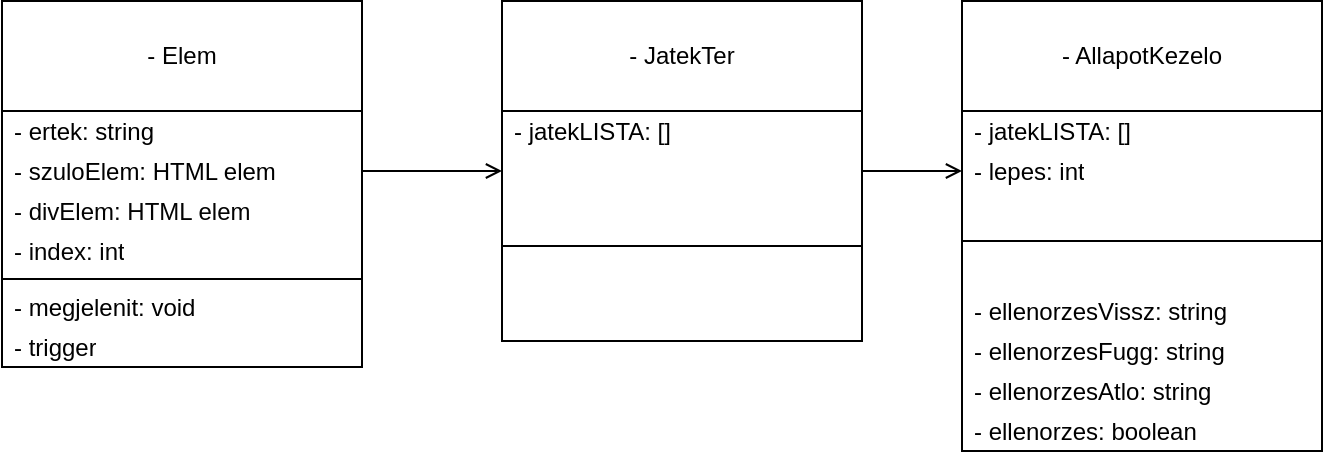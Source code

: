<mxfile version="24.3.1" type="github">
  <diagram name="1 oldal" id="pj4GQX1oL8ujKDz9aLDz">
    <mxGraphModel dx="841" dy="415" grid="1" gridSize="10" guides="1" tooltips="1" connect="1" arrows="1" fold="1" page="1" pageScale="1" pageWidth="827" pageHeight="1169" math="0" shadow="0">
      <root>
        <mxCell id="0" />
        <mxCell id="1" parent="0" />
        <mxCell id="eRL9AhovdLlchGVm_npt-1" value="- Elem" style="swimlane;fontStyle=0;align=center;verticalAlign=middle;childLayout=stackLayout;horizontal=1;startSize=55;horizontalStack=0;resizeParent=1;resizeParentMax=0;resizeLast=0;collapsible=0;marginBottom=0;html=1;whiteSpace=wrap;" vertex="1" parent="1">
          <mxGeometry x="100" y="56.5" width="180" height="183" as="geometry" />
        </mxCell>
        <mxCell id="eRL9AhovdLlchGVm_npt-2" value="- ertek: string" style="text;html=1;strokeColor=none;fillColor=none;align=left;verticalAlign=middle;spacingLeft=4;spacingRight=4;overflow=hidden;rotatable=0;points=[[0,0.5],[1,0.5]];portConstraint=eastwest;whiteSpace=wrap;" vertex="1" parent="eRL9AhovdLlchGVm_npt-1">
          <mxGeometry y="55" width="180" height="20" as="geometry" />
        </mxCell>
        <mxCell id="eRL9AhovdLlchGVm_npt-3" value="- szuloElem: HTML elem" style="text;html=1;strokeColor=none;fillColor=none;align=left;verticalAlign=middle;spacingLeft=4;spacingRight=4;overflow=hidden;rotatable=0;points=[[0,0.5],[1,0.5]];portConstraint=eastwest;whiteSpace=wrap;" vertex="1" parent="eRL9AhovdLlchGVm_npt-1">
          <mxGeometry y="75" width="180" height="20" as="geometry" />
        </mxCell>
        <mxCell id="eRL9AhovdLlchGVm_npt-4" value="- divElem: HTML elem" style="text;html=1;strokeColor=none;fillColor=none;align=left;verticalAlign=middle;spacingLeft=4;spacingRight=4;overflow=hidden;rotatable=0;points=[[0,0.5],[1,0.5]];portConstraint=eastwest;fontColor=#030303;whiteSpace=wrap;textShadow=0;" vertex="1" parent="eRL9AhovdLlchGVm_npt-1">
          <mxGeometry y="95" width="180" height="20" as="geometry" />
        </mxCell>
        <mxCell id="eRL9AhovdLlchGVm_npt-9" value="- index: int" style="text;html=1;strokeColor=none;fillColor=none;align=left;verticalAlign=middle;spacingLeft=4;spacingRight=4;overflow=hidden;rotatable=0;points=[[0,0.5],[1,0.5]];portConstraint=eastwest;fontColor=#030303;whiteSpace=wrap;textShadow=0;" vertex="1" parent="eRL9AhovdLlchGVm_npt-1">
          <mxGeometry y="115" width="180" height="20" as="geometry" />
        </mxCell>
        <mxCell id="eRL9AhovdLlchGVm_npt-6" value="" style="line;strokeWidth=1;fillColor=none;align=left;verticalAlign=middle;spacingTop=-1;spacingLeft=3;spacingRight=3;rotatable=0;labelPosition=right;points=[];portConstraint=eastwest;" vertex="1" parent="eRL9AhovdLlchGVm_npt-1">
          <mxGeometry y="135" width="180" height="8" as="geometry" />
        </mxCell>
        <mxCell id="eRL9AhovdLlchGVm_npt-8" value="- megjelenit: void" style="text;html=1;strokeColor=none;fillColor=none;align=left;verticalAlign=middle;spacingLeft=4;spacingRight=4;overflow=hidden;rotatable=0;points=[[0,0.5],[1,0.5]];portConstraint=eastwest;whiteSpace=wrap;" vertex="1" parent="eRL9AhovdLlchGVm_npt-1">
          <mxGeometry y="143" width="180" height="20" as="geometry" />
        </mxCell>
        <mxCell id="eRL9AhovdLlchGVm_npt-10" value="- trigger" style="text;html=1;strokeColor=none;fillColor=none;align=left;verticalAlign=middle;spacingLeft=4;spacingRight=4;overflow=hidden;rotatable=0;points=[[0,0.5],[1,0.5]];portConstraint=eastwest;whiteSpace=wrap;" vertex="1" parent="eRL9AhovdLlchGVm_npt-1">
          <mxGeometry y="163" width="180" height="20" as="geometry" />
        </mxCell>
        <mxCell id="eRL9AhovdLlchGVm_npt-32" style="edgeStyle=orthogonalEdgeStyle;rounded=0;orthogonalLoop=1;jettySize=auto;html=1;entryX=0;entryY=0.5;entryDx=0;entryDy=0;endArrow=open;endFill=0;" edge="1" parent="1" source="eRL9AhovdLlchGVm_npt-11" target="eRL9AhovdLlchGVm_npt-25">
          <mxGeometry relative="1" as="geometry" />
        </mxCell>
        <mxCell id="eRL9AhovdLlchGVm_npt-11" value="- JatekTer" style="swimlane;fontStyle=0;align=center;verticalAlign=middle;childLayout=stackLayout;horizontal=1;startSize=55;horizontalStack=0;resizeParent=1;resizeParentMax=0;resizeLast=0;collapsible=0;marginBottom=0;html=1;whiteSpace=wrap;" vertex="1" parent="1">
          <mxGeometry x="350" y="56.5" width="180" height="170" as="geometry" />
        </mxCell>
        <mxCell id="eRL9AhovdLlchGVm_npt-12" value="- jatekLISTA: []" style="text;html=1;strokeColor=none;fillColor=none;align=left;verticalAlign=middle;spacingLeft=4;spacingRight=4;overflow=hidden;rotatable=0;points=[[0,0.5],[1,0.5]];portConstraint=eastwest;whiteSpace=wrap;" vertex="1" parent="eRL9AhovdLlchGVm_npt-11">
          <mxGeometry y="55" width="180" height="20" as="geometry" />
        </mxCell>
        <mxCell id="eRL9AhovdLlchGVm_npt-16" value="" style="line;strokeWidth=1;fillColor=none;align=left;verticalAlign=middle;spacingTop=-1;spacingLeft=3;spacingRight=3;rotatable=0;labelPosition=right;points=[];portConstraint=eastwest;" vertex="1" parent="eRL9AhovdLlchGVm_npt-11">
          <mxGeometry y="75" width="180" height="95" as="geometry" />
        </mxCell>
        <mxCell id="eRL9AhovdLlchGVm_npt-19" value="- AllapotKezelo" style="swimlane;fontStyle=0;align=center;verticalAlign=middle;childLayout=stackLayout;horizontal=1;startSize=55;horizontalStack=0;resizeParent=1;resizeParentMax=0;resizeLast=0;collapsible=0;marginBottom=0;html=1;whiteSpace=wrap;" vertex="1" parent="1">
          <mxGeometry x="580" y="56.5" width="180" height="225" as="geometry" />
        </mxCell>
        <mxCell id="eRL9AhovdLlchGVm_npt-20" value="- jatekLISTA: []" style="text;html=1;strokeColor=none;fillColor=none;align=left;verticalAlign=middle;spacingLeft=4;spacingRight=4;overflow=hidden;rotatable=0;points=[[0,0.5],[1,0.5]];portConstraint=eastwest;whiteSpace=wrap;" vertex="1" parent="eRL9AhovdLlchGVm_npt-19">
          <mxGeometry y="55" width="180" height="20" as="geometry" />
        </mxCell>
        <mxCell id="eRL9AhovdLlchGVm_npt-25" value="- lepes: int" style="text;html=1;strokeColor=none;fillColor=none;align=left;verticalAlign=middle;spacingLeft=4;spacingRight=4;overflow=hidden;rotatable=0;points=[[0,0.5],[1,0.5]];portConstraint=eastwest;whiteSpace=wrap;" vertex="1" parent="eRL9AhovdLlchGVm_npt-19">
          <mxGeometry y="75" width="180" height="20" as="geometry" />
        </mxCell>
        <mxCell id="eRL9AhovdLlchGVm_npt-21" value="" style="line;strokeWidth=1;fillColor=none;align=left;verticalAlign=middle;spacingTop=-1;spacingLeft=3;spacingRight=3;rotatable=0;labelPosition=right;points=[];portConstraint=eastwest;" vertex="1" parent="eRL9AhovdLlchGVm_npt-19">
          <mxGeometry y="95" width="180" height="50" as="geometry" />
        </mxCell>
        <mxCell id="eRL9AhovdLlchGVm_npt-26" value="- ellenorzesVissz: string" style="text;html=1;strokeColor=none;fillColor=none;align=left;verticalAlign=middle;spacingLeft=4;spacingRight=4;overflow=hidden;rotatable=0;points=[[0,0.5],[1,0.5]];portConstraint=eastwest;whiteSpace=wrap;" vertex="1" parent="eRL9AhovdLlchGVm_npt-19">
          <mxGeometry y="145" width="180" height="20" as="geometry" />
        </mxCell>
        <mxCell id="eRL9AhovdLlchGVm_npt-27" value="- ellenorzesFugg: string" style="text;html=1;strokeColor=none;fillColor=none;align=left;verticalAlign=middle;spacingLeft=4;spacingRight=4;overflow=hidden;rotatable=0;points=[[0,0.5],[1,0.5]];portConstraint=eastwest;whiteSpace=wrap;" vertex="1" parent="eRL9AhovdLlchGVm_npt-19">
          <mxGeometry y="165" width="180" height="20" as="geometry" />
        </mxCell>
        <mxCell id="eRL9AhovdLlchGVm_npt-28" value="- ellenorzesAtlo: string" style="text;html=1;strokeColor=none;fillColor=none;align=left;verticalAlign=middle;spacingLeft=4;spacingRight=4;overflow=hidden;rotatable=0;points=[[0,0.5],[1,0.5]];portConstraint=eastwest;whiteSpace=wrap;" vertex="1" parent="eRL9AhovdLlchGVm_npt-19">
          <mxGeometry y="185" width="180" height="20" as="geometry" />
        </mxCell>
        <mxCell id="eRL9AhovdLlchGVm_npt-30" value="- ellenorzes: boolean" style="text;html=1;strokeColor=none;fillColor=none;align=left;verticalAlign=middle;spacingLeft=4;spacingRight=4;overflow=hidden;rotatable=0;points=[[0,0.5],[1,0.5]];portConstraint=eastwest;whiteSpace=wrap;" vertex="1" parent="eRL9AhovdLlchGVm_npt-19">
          <mxGeometry y="205" width="180" height="20" as="geometry" />
        </mxCell>
        <mxCell id="eRL9AhovdLlchGVm_npt-31" style="edgeStyle=orthogonalEdgeStyle;rounded=0;orthogonalLoop=1;jettySize=auto;html=1;exitX=1;exitY=0.5;exitDx=0;exitDy=0;entryX=0;entryY=0.5;entryDx=0;entryDy=0;endArrow=open;endFill=0;" edge="1" parent="1" source="eRL9AhovdLlchGVm_npt-3" target="eRL9AhovdLlchGVm_npt-11">
          <mxGeometry relative="1" as="geometry" />
        </mxCell>
      </root>
    </mxGraphModel>
  </diagram>
</mxfile>
